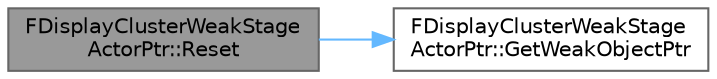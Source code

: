 digraph "FDisplayClusterWeakStageActorPtr::Reset"
{
 // INTERACTIVE_SVG=YES
 // LATEX_PDF_SIZE
  bgcolor="transparent";
  edge [fontname=Helvetica,fontsize=10,labelfontname=Helvetica,labelfontsize=10];
  node [fontname=Helvetica,fontsize=10,shape=box,height=0.2,width=0.4];
  rankdir="LR";
  Node1 [id="Node000001",label="FDisplayClusterWeakStage\lActorPtr::Reset",height=0.2,width=0.4,color="gray40", fillcolor="grey60", style="filled", fontcolor="black",tooltip="Reset the weak pointer."];
  Node1 -> Node2 [id="edge1_Node000001_Node000002",color="steelblue1",style="solid",tooltip=" "];
  Node2 [id="Node000002",label="FDisplayClusterWeakStage\lActorPtr::GetWeakObjectPtr",height=0.2,width=0.4,color="grey40", fillcolor="white", style="filled",URL="$dd/d2e/structFDisplayClusterWeakStageActorPtr.html#ad5841b74816d75ac4ddfde5549336b78",tooltip=" "];
}
